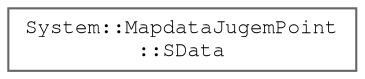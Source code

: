 digraph "Graphical Class Hierarchy"
{
 // LATEX_PDF_SIZE
  bgcolor="transparent";
  edge [fontname=FreeMono,fontsize=10,labelfontname=FreeMono,labelfontsize=10];
  node [fontname=FreeMono,fontsize=10,shape=box,height=0.2,width=0.4];
  rankdir="LR";
  Node0 [label="System::MapdataJugemPoint\l::SData",height=0.2,width=0.4,color="grey40", fillcolor="white", style="filled",URL="$class_system_1_1_mapdata_jugem_point.html#struct_system_1_1_mapdata_jugem_point_1_1_s_data",tooltip=" "];
}
